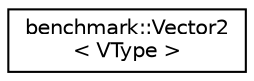 digraph "Graphical Class Hierarchy"
{
  edge [fontname="Helvetica",fontsize="10",labelfontname="Helvetica",labelfontsize="10"];
  node [fontname="Helvetica",fontsize="10",shape=record];
  rankdir="LR";
  Node0 [label="benchmark::Vector2\l\< VType \>",height=0.2,width=0.4,color="black", fillcolor="white", style="filled",URL="$classbenchmark_1_1_vector2.html"];
}
